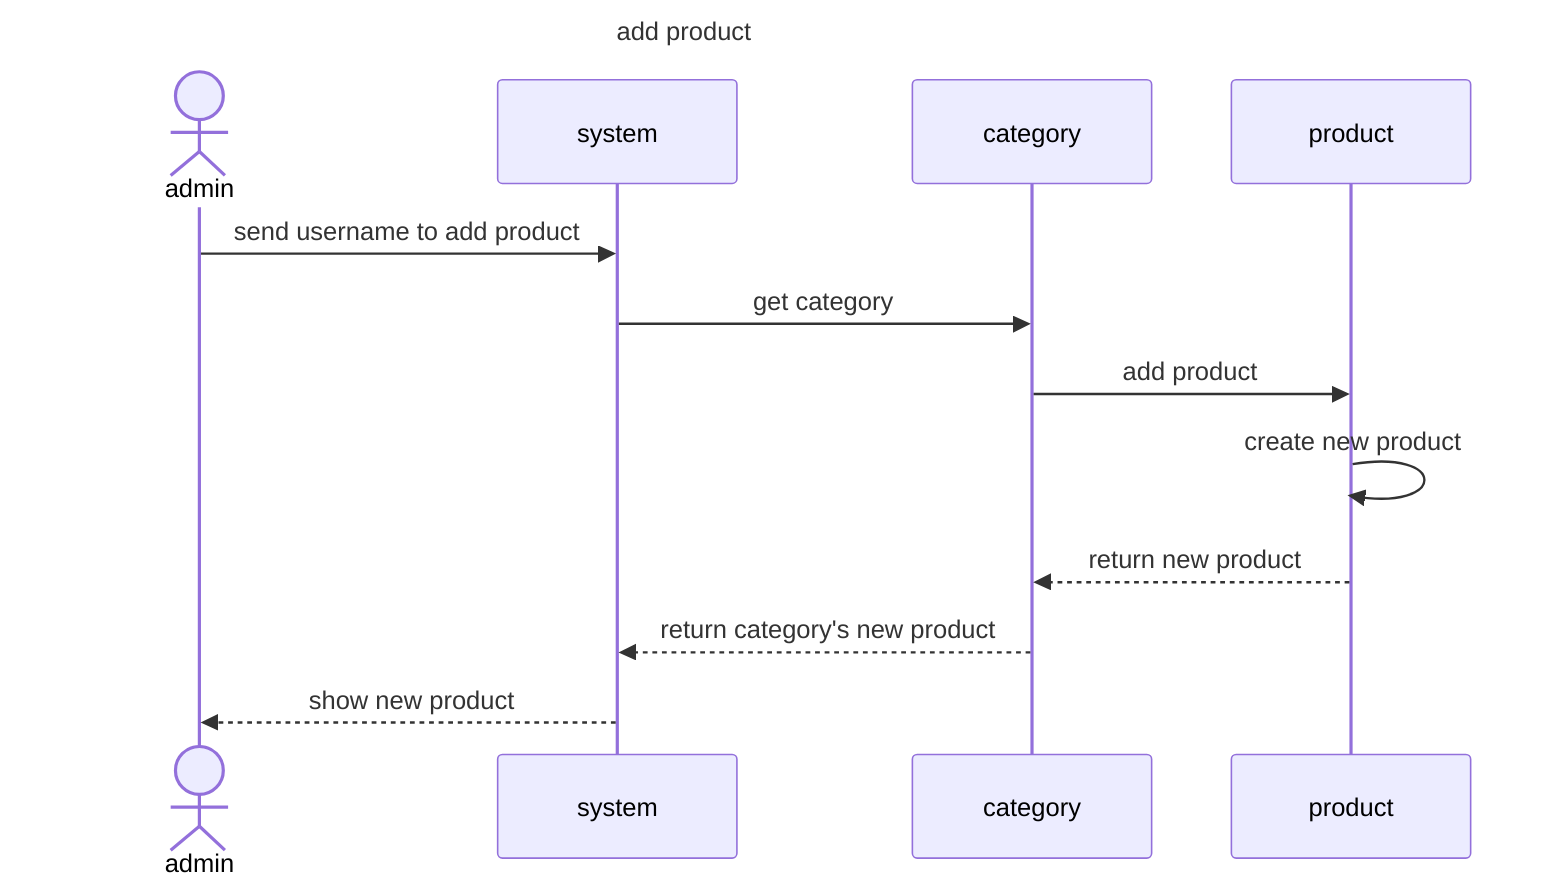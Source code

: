 sequenceDiagram
    title add product
    actor admin
    participant system
    participant category
    participant product
    admin ->> system: send username to add product
    system ->> category:get category
    category ->> product:add product
    product ->> product:create new product
    product -->> category:return new product
    category -->> system:return category's new product
    system -->> admin:show new product